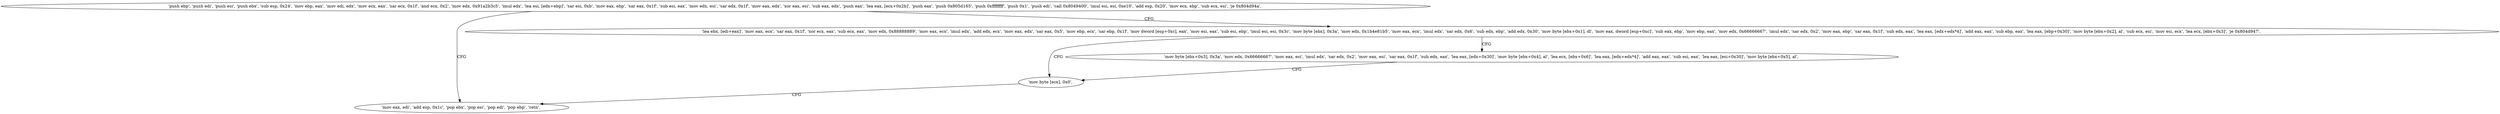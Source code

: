 digraph "func" {
"134535247" [label = "'push ebp', 'push edi', 'push esi', 'push ebx', 'sub esp, 0x24', 'mov ebp, eax', 'mov edi, edx', 'mov ecx, eax', 'sar ecx, 0x1f', 'and ecx, 0x2', 'mov edx, 0x91a2b3c5', 'imul edx', 'lea esi, [edx+ebp]', 'sar esi, 0xb', 'mov eax, ebp', 'sar eax, 0x1f', 'sub esi, eax', 'mov edx, esi', 'sar edx, 0x1f', 'mov eax, edx', 'xor eax, esi', 'sub eax, edx', 'push eax', 'lea eax, [ecx+0x2b]', 'push eax', 'push 0x805d165', 'push 0xffffffff', 'push 0x1', 'push edi', 'call 0x8049400', 'imul esi, esi, 0xe10', 'add esp, 0x20', 'mov ecx, ebp', 'sub ecx, esi', 'je 0x804d94a', " ]
"134535498" [label = "'mov eax, edi', 'add esp, 0x1c', 'pop ebx', 'pop esi', 'pop edi', 'pop ebp', 'retn', " ]
"134535336" [label = "'lea ebx, [edi+eax]', 'mov eax, ecx', 'sar eax, 0x1f', 'xor ecx, eax', 'sub ecx, eax', 'mov edx, 0x88888889', 'mov eax, ecx', 'imul edx', 'add edx, ecx', 'mov eax, edx', 'sar eax, 0x5', 'mov ebp, ecx', 'sar ebp, 0x1f', 'mov dword [esp+0xc], eax', 'mov esi, eax', 'sub esi, ebp', 'imul esi, esi, 0x3c', 'mov byte [ebx], 0x3a', 'mov edx, 0x1b4e81b5', 'mov eax, ecx', 'imul edx', 'sar edx, 0x6', 'sub edx, ebp', 'add edx, 0x30', 'mov byte [ebx+0x1], dl', 'mov eax, dword [esp+0xc]', 'sub eax, ebp', 'mov ebp, eax', 'mov edx, 0x66666667', 'imul edx', 'sar edx, 0x2', 'mov eax, ebp', 'sar eax, 0x1f', 'sub edx, eax', 'lea eax, [edx+edx*4]', 'add eax, eax', 'sub ebp, eax', 'lea eax, [ebp+0x30]', 'mov byte [ebx+0x2], al', 'sub ecx, esi', 'mov esi, ecx', 'lea ecx, [ebx+0x3]', 'je 0x804d947', " ]
"134535495" [label = "'mov byte [ecx], 0x0', " ]
"134535450" [label = "'mov byte [ebx+0x3], 0x3a', 'mov edx, 0x66666667', 'mov eax, esi', 'imul edx', 'sar edx, 0x2', 'mov eax, esi', 'sar eax, 0x1f', 'sub edx, eax', 'lea eax, [edx+0x30]', 'mov byte [ebx+0x4], al', 'lea ecx, [ebx+0x6]', 'lea eax, [edx+edx*4]', 'add eax, eax', 'sub esi, eax', 'lea eax, [esi+0x30]', 'mov byte [ebx+0x5], al', " ]
"134535247" -> "134535498" [ label = "CFG" ]
"134535247" -> "134535336" [ label = "CFG" ]
"134535336" -> "134535495" [ label = "CFG" ]
"134535336" -> "134535450" [ label = "CFG" ]
"134535495" -> "134535498" [ label = "CFG" ]
"134535450" -> "134535495" [ label = "CFG" ]
}
